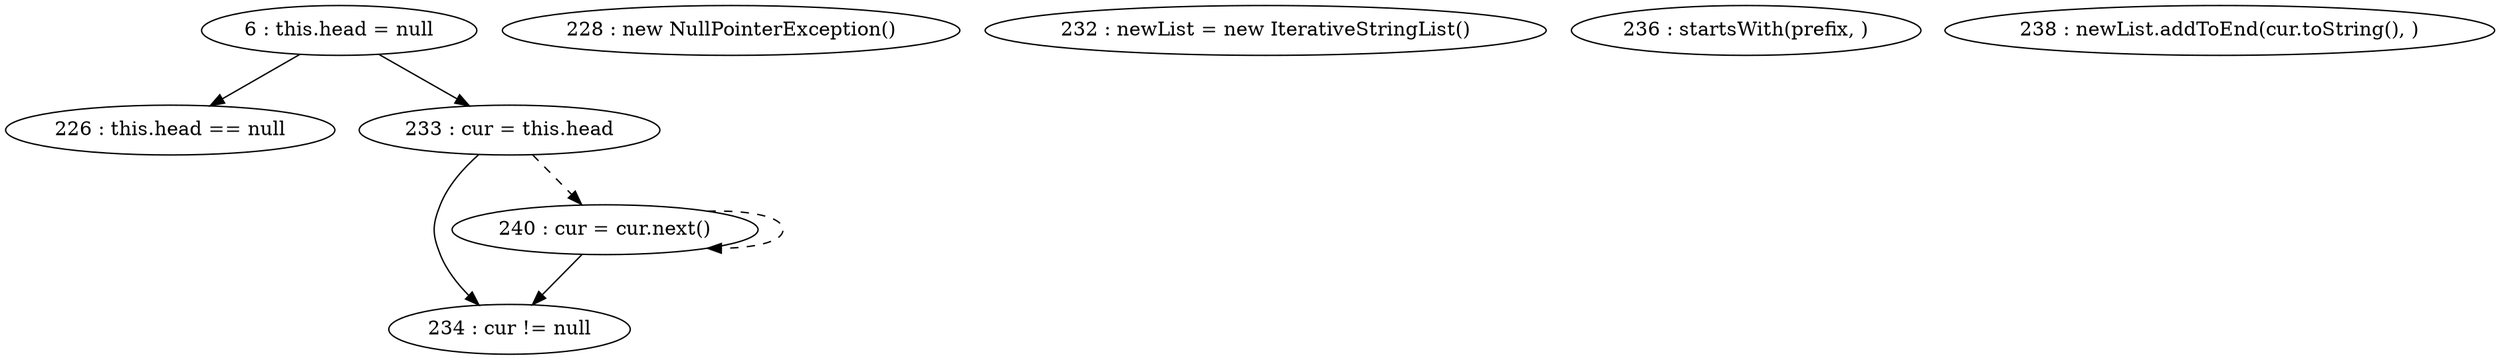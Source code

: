 digraph G {
"6 : this.head = null"
"6 : this.head = null" -> "226 : this.head == null"
"6 : this.head = null" -> "233 : cur = this.head"
"226 : this.head == null"
"228 : new NullPointerException()"
"232 : newList = new IterativeStringList()"
"233 : cur = this.head"
"233 : cur = this.head" -> "234 : cur != null"
"233 : cur = this.head" -> "240 : cur = cur.next()" [style=dashed]
"234 : cur != null"
"236 : startsWith(prefix, )"
"238 : newList.addToEnd(cur.toString(), )"
"240 : cur = cur.next()"
"240 : cur = cur.next()" -> "234 : cur != null"
"240 : cur = cur.next()" -> "240 : cur = cur.next()" [style=dashed]
"234 : cur != null"
}